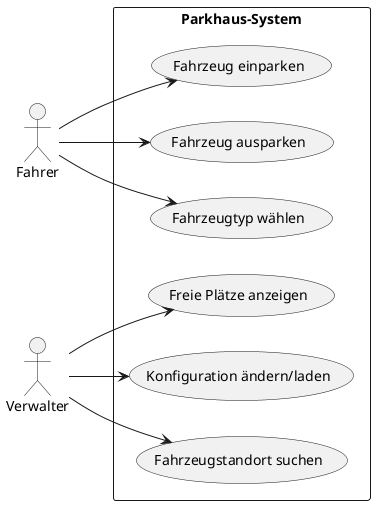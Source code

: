 ' ==== https://plantuml.com/de/ ====

@startuml ParkhausUseCase
left to right direction

actor Fahrer
actor Verwalter

rectangle "Parkhaus-System" {
    usecase "Fahrzeug einparken" as UC1
    usecase "Fahrzeug ausparken" as UC2
    usecase "Fahrzeugstandort suchen" as UC3
    usecase "Freie Plätze anzeigen" as UC4
    usecase "Konfiguration ändern/laden" as UC5
    usecase "Fahrzeugtyp wählen" as UC6
}

Fahrer --> UC1
Fahrer --> UC2
Fahrer --> UC6

Verwalter --> UC3
Verwalter --> UC4
Verwalter --> UC5
@enduml
